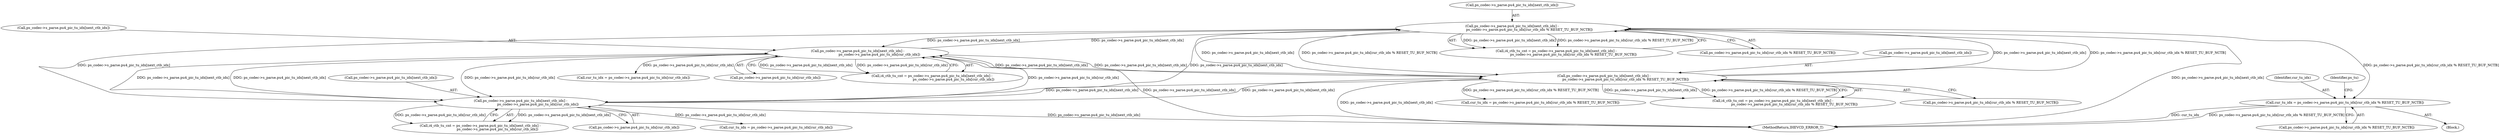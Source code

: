 digraph "0_Android_bcfc7124f6ef9f1ec128fb2e90de774a5b33d199_0@pointer" {
"1002677" [label="(Call,cur_tu_idx = ps_codec->s_parse.pu4_pic_tu_idx[cur_ctb_idx % RESET_TU_BUF_NCTB])"];
"1002660" [label="(Call,ps_codec->s_parse.pu4_pic_tu_idx[next_ctb_idx] -\n                                ps_codec->s_parse.pu4_pic_tu_idx[cur_ctb_idx % RESET_TU_BUF_NCTB])"];
"1003800" [label="(Call,ps_codec->s_parse.pu4_pic_tu_idx[next_ctb_idx] -\n                                        ps_codec->s_parse.pu4_pic_tu_idx[cur_ctb_idx])"];
"1003768" [label="(Call,ps_codec->s_parse.pu4_pic_tu_idx[next_ctb_idx] -\n                                        ps_codec->s_parse.pu4_pic_tu_idx[cur_ctb_idx % RESET_TU_BUF_NCTB])"];
"1002692" [label="(Call,ps_codec->s_parse.pu4_pic_tu_idx[next_ctb_idx] -\n                                ps_codec->s_parse.pu4_pic_tu_idx[cur_ctb_idx])"];
"1005079" [label="(MethodReturn,IHEVCD_ERROR_T)"];
"1003801" [label="(Call,ps_codec->s_parse.pu4_pic_tu_idx[next_ctb_idx])"];
"1002690" [label="(Call,i4_ctb_tu_cnt = ps_codec->s_parse.pu4_pic_tu_idx[next_ctb_idx] -\n                                ps_codec->s_parse.pu4_pic_tu_idx[cur_ctb_idx])"];
"1002658" [label="(Call,i4_ctb_tu_cnt = ps_codec->s_parse.pu4_pic_tu_idx[next_ctb_idx] -\n                                ps_codec->s_parse.pu4_pic_tu_idx[cur_ctb_idx % RESET_TU_BUF_NCTB])"];
"1003769" [label="(Call,ps_codec->s_parse.pu4_pic_tu_idx[next_ctb_idx])"];
"1002700" [label="(Call,ps_codec->s_parse.pu4_pic_tu_idx[cur_ctb_idx])"];
"1002661" [label="(Call,ps_codec->s_parse.pu4_pic_tu_idx[next_ctb_idx])"];
"1003768" [label="(Call,ps_codec->s_parse.pu4_pic_tu_idx[next_ctb_idx] -\n                                        ps_codec->s_parse.pu4_pic_tu_idx[cur_ctb_idx % RESET_TU_BUF_NCTB])"];
"1002668" [label="(Call,ps_codec->s_parse.pu4_pic_tu_idx[cur_ctb_idx % RESET_TU_BUF_NCTB])"];
"1003815" [label="(Call,cur_tu_idx = ps_codec->s_parse.pu4_pic_tu_idx[cur_ctb_idx])"];
"1002693" [label="(Call,ps_codec->s_parse.pu4_pic_tu_idx[next_ctb_idx])"];
"1003808" [label="(Call,ps_codec->s_parse.pu4_pic_tu_idx[cur_ctb_idx])"];
"1002678" [label="(Identifier,cur_tu_idx)"];
"1002717" [label="(Identifier,ps_tu)"];
"1003798" [label="(Call,i4_ctb_tu_cnt = ps_codec->s_parse.pu4_pic_tu_idx[next_ctb_idx] -\n                                        ps_codec->s_parse.pu4_pic_tu_idx[cur_ctb_idx])"];
"1002692" [label="(Call,ps_codec->s_parse.pu4_pic_tu_idx[next_ctb_idx] -\n                                ps_codec->s_parse.pu4_pic_tu_idx[cur_ctb_idx])"];
"1003785" [label="(Call,cur_tu_idx = ps_codec->s_parse.pu4_pic_tu_idx[cur_ctb_idx % RESET_TU_BUF_NCTB])"];
"1003800" [label="(Call,ps_codec->s_parse.pu4_pic_tu_idx[next_ctb_idx] -\n                                        ps_codec->s_parse.pu4_pic_tu_idx[cur_ctb_idx])"];
"1002679" [label="(Call,ps_codec->s_parse.pu4_pic_tu_idx[cur_ctb_idx % RESET_TU_BUF_NCTB])"];
"1002707" [label="(Call,cur_tu_idx = ps_codec->s_parse.pu4_pic_tu_idx[cur_ctb_idx])"];
"1002657" [label="(Block,)"];
"1003766" [label="(Call,i4_ctb_tu_cnt = ps_codec->s_parse.pu4_pic_tu_idx[next_ctb_idx] -\n                                        ps_codec->s_parse.pu4_pic_tu_idx[cur_ctb_idx % RESET_TU_BUF_NCTB])"];
"1003776" [label="(Call,ps_codec->s_parse.pu4_pic_tu_idx[cur_ctb_idx % RESET_TU_BUF_NCTB])"];
"1002660" [label="(Call,ps_codec->s_parse.pu4_pic_tu_idx[next_ctb_idx] -\n                                ps_codec->s_parse.pu4_pic_tu_idx[cur_ctb_idx % RESET_TU_BUF_NCTB])"];
"1002677" [label="(Call,cur_tu_idx = ps_codec->s_parse.pu4_pic_tu_idx[cur_ctb_idx % RESET_TU_BUF_NCTB])"];
"1002677" -> "1002657"  [label="AST: "];
"1002677" -> "1002679"  [label="CFG: "];
"1002678" -> "1002677"  [label="AST: "];
"1002679" -> "1002677"  [label="AST: "];
"1002717" -> "1002677"  [label="CFG: "];
"1002677" -> "1005079"  [label="DDG: ps_codec->s_parse.pu4_pic_tu_idx[cur_ctb_idx % RESET_TU_BUF_NCTB]"];
"1002677" -> "1005079"  [label="DDG: cur_tu_idx"];
"1002660" -> "1002677"  [label="DDG: ps_codec->s_parse.pu4_pic_tu_idx[cur_ctb_idx % RESET_TU_BUF_NCTB]"];
"1002660" -> "1002658"  [label="AST: "];
"1002660" -> "1002668"  [label="CFG: "];
"1002661" -> "1002660"  [label="AST: "];
"1002668" -> "1002660"  [label="AST: "];
"1002658" -> "1002660"  [label="CFG: "];
"1002660" -> "1005079"  [label="DDG: ps_codec->s_parse.pu4_pic_tu_idx[next_ctb_idx]"];
"1002660" -> "1002658"  [label="DDG: ps_codec->s_parse.pu4_pic_tu_idx[next_ctb_idx]"];
"1002660" -> "1002658"  [label="DDG: ps_codec->s_parse.pu4_pic_tu_idx[cur_ctb_idx % RESET_TU_BUF_NCTB]"];
"1003800" -> "1002660"  [label="DDG: ps_codec->s_parse.pu4_pic_tu_idx[next_ctb_idx]"];
"1003768" -> "1002660"  [label="DDG: ps_codec->s_parse.pu4_pic_tu_idx[next_ctb_idx]"];
"1003768" -> "1002660"  [label="DDG: ps_codec->s_parse.pu4_pic_tu_idx[cur_ctb_idx % RESET_TU_BUF_NCTB]"];
"1002692" -> "1002660"  [label="DDG: ps_codec->s_parse.pu4_pic_tu_idx[next_ctb_idx]"];
"1002660" -> "1002692"  [label="DDG: ps_codec->s_parse.pu4_pic_tu_idx[next_ctb_idx]"];
"1002660" -> "1003768"  [label="DDG: ps_codec->s_parse.pu4_pic_tu_idx[next_ctb_idx]"];
"1002660" -> "1003768"  [label="DDG: ps_codec->s_parse.pu4_pic_tu_idx[cur_ctb_idx % RESET_TU_BUF_NCTB]"];
"1002660" -> "1003800"  [label="DDG: ps_codec->s_parse.pu4_pic_tu_idx[next_ctb_idx]"];
"1003800" -> "1003798"  [label="AST: "];
"1003800" -> "1003808"  [label="CFG: "];
"1003801" -> "1003800"  [label="AST: "];
"1003808" -> "1003800"  [label="AST: "];
"1003798" -> "1003800"  [label="CFG: "];
"1003800" -> "1005079"  [label="DDG: ps_codec->s_parse.pu4_pic_tu_idx[next_ctb_idx]"];
"1003800" -> "1002692"  [label="DDG: ps_codec->s_parse.pu4_pic_tu_idx[next_ctb_idx]"];
"1003800" -> "1002692"  [label="DDG: ps_codec->s_parse.pu4_pic_tu_idx[cur_ctb_idx]"];
"1003800" -> "1003768"  [label="DDG: ps_codec->s_parse.pu4_pic_tu_idx[next_ctb_idx]"];
"1003800" -> "1003798"  [label="DDG: ps_codec->s_parse.pu4_pic_tu_idx[next_ctb_idx]"];
"1003800" -> "1003798"  [label="DDG: ps_codec->s_parse.pu4_pic_tu_idx[cur_ctb_idx]"];
"1003768" -> "1003800"  [label="DDG: ps_codec->s_parse.pu4_pic_tu_idx[next_ctb_idx]"];
"1002692" -> "1003800"  [label="DDG: ps_codec->s_parse.pu4_pic_tu_idx[next_ctb_idx]"];
"1002692" -> "1003800"  [label="DDG: ps_codec->s_parse.pu4_pic_tu_idx[cur_ctb_idx]"];
"1003800" -> "1003815"  [label="DDG: ps_codec->s_parse.pu4_pic_tu_idx[cur_ctb_idx]"];
"1003768" -> "1003766"  [label="AST: "];
"1003768" -> "1003776"  [label="CFG: "];
"1003769" -> "1003768"  [label="AST: "];
"1003776" -> "1003768"  [label="AST: "];
"1003766" -> "1003768"  [label="CFG: "];
"1003768" -> "1005079"  [label="DDG: ps_codec->s_parse.pu4_pic_tu_idx[next_ctb_idx]"];
"1003768" -> "1002692"  [label="DDG: ps_codec->s_parse.pu4_pic_tu_idx[next_ctb_idx]"];
"1003768" -> "1003766"  [label="DDG: ps_codec->s_parse.pu4_pic_tu_idx[next_ctb_idx]"];
"1003768" -> "1003766"  [label="DDG: ps_codec->s_parse.pu4_pic_tu_idx[cur_ctb_idx % RESET_TU_BUF_NCTB]"];
"1002692" -> "1003768"  [label="DDG: ps_codec->s_parse.pu4_pic_tu_idx[next_ctb_idx]"];
"1003768" -> "1003785"  [label="DDG: ps_codec->s_parse.pu4_pic_tu_idx[cur_ctb_idx % RESET_TU_BUF_NCTB]"];
"1002692" -> "1002690"  [label="AST: "];
"1002692" -> "1002700"  [label="CFG: "];
"1002693" -> "1002692"  [label="AST: "];
"1002700" -> "1002692"  [label="AST: "];
"1002690" -> "1002692"  [label="CFG: "];
"1002692" -> "1005079"  [label="DDG: ps_codec->s_parse.pu4_pic_tu_idx[next_ctb_idx]"];
"1002692" -> "1002690"  [label="DDG: ps_codec->s_parse.pu4_pic_tu_idx[next_ctb_idx]"];
"1002692" -> "1002690"  [label="DDG: ps_codec->s_parse.pu4_pic_tu_idx[cur_ctb_idx]"];
"1002692" -> "1002707"  [label="DDG: ps_codec->s_parse.pu4_pic_tu_idx[cur_ctb_idx]"];
}
